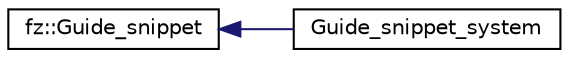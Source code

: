 digraph "Graphical Class Hierarchy"
{
 // LATEX_PDF_SIZE
  edge [fontname="Helvetica",fontsize="10",labelfontname="Helvetica",labelfontsize="10"];
  node [fontname="Helvetica",fontsize="10",shape=record];
  rankdir="LR";
  Node0 [label="fz::Guide_snippet",height=0.2,width=0.4,color="black", fillcolor="white", style="filled",URL="$structfz_1_1Guide__snippet.html",tooltip="A generic data structure for Guide snippets."];
  Node0 -> Node1 [dir="back",color="midnightblue",fontsize="10",style="solid",fontname="Helvetica"];
  Node1 [label="Guide_snippet_system",height=0.2,width=0.4,color="black", fillcolor="white", style="filled",URL="$structGuide__snippet__system.html",tooltip=" "];
}

